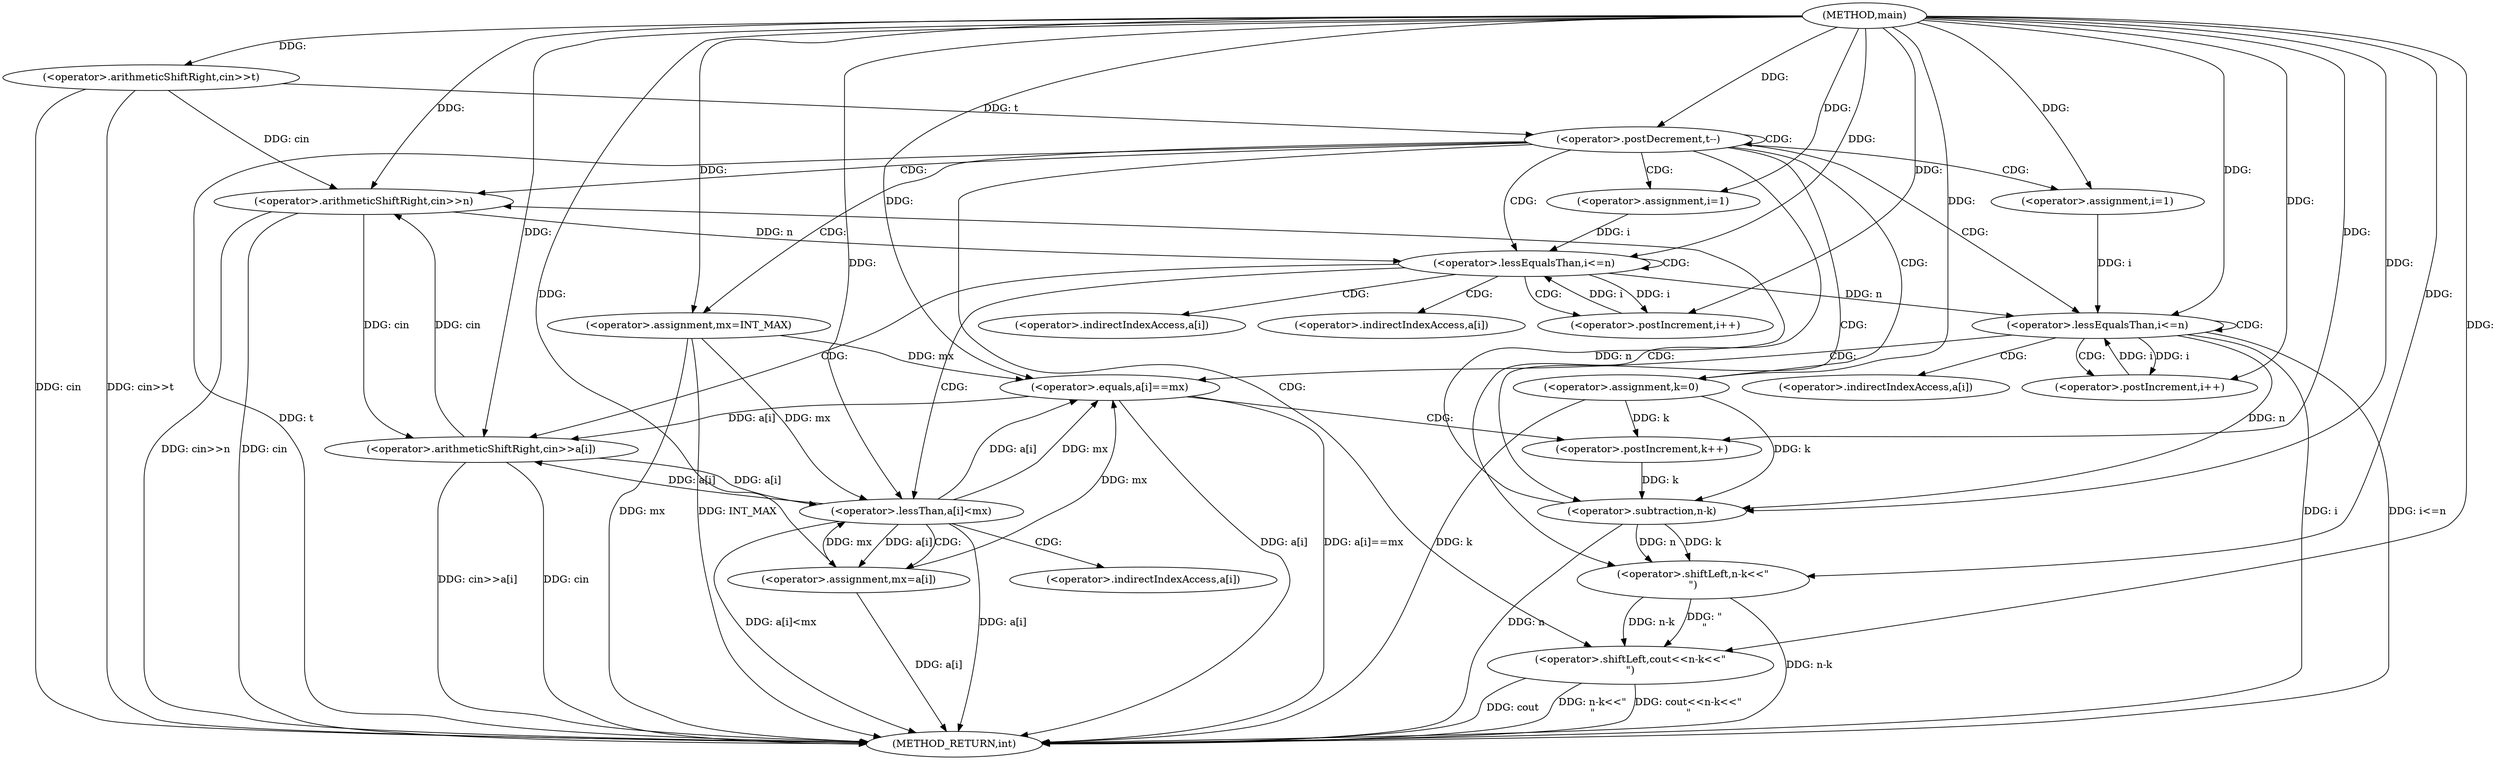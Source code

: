 digraph "main" {  
"1000102" [label = "(METHOD,main)" ]
"1000170" [label = "(METHOD_RETURN,int)" ]
"1000104" [label = "(<operator>.arithmeticShiftRight,cin>>t)" ]
"1000108" [label = "(<operator>.postDecrement,t--)" ]
"1000111" [label = "(<operator>.arithmeticShiftRight,cin>>n)" ]
"1000157" [label = "(<operator>.shiftLeft,cout<<n-k<<\"\n\")" ]
"1000164" [label = "(<operator>.assignment,k=0)" ]
"1000167" [label = "(<operator>.assignment,mx=INT_MAX)" ]
"1000115" [label = "(<operator>.assignment,i=1)" ]
"1000118" [label = "(<operator>.lessEqualsThan,i<=n)" ]
"1000121" [label = "(<operator>.postIncrement,i++)" ]
"1000141" [label = "(<operator>.assignment,i=1)" ]
"1000144" [label = "(<operator>.lessEqualsThan,i<=n)" ]
"1000147" [label = "(<operator>.postIncrement,i++)" ]
"1000124" [label = "(<operator>.arithmeticShiftRight,cin>>a[i])" ]
"1000150" [label = "(<operator>.equals,a[i]==mx)" ]
"1000155" [label = "(<operator>.postIncrement,k++)" ]
"1000159" [label = "(<operator>.shiftLeft,n-k<<\"\n\")" ]
"1000130" [label = "(<operator>.lessThan,a[i]<mx)" ]
"1000135" [label = "(<operator>.assignment,mx=a[i])" ]
"1000160" [label = "(<operator>.subtraction,n-k)" ]
"1000126" [label = "(<operator>.indirectIndexAccess,a[i])" ]
"1000151" [label = "(<operator>.indirectIndexAccess,a[i])" ]
"1000131" [label = "(<operator>.indirectIndexAccess,a[i])" ]
"1000137" [label = "(<operator>.indirectIndexAccess,a[i])" ]
  "1000104" -> "1000170"  [ label = "DDG: cin"] 
  "1000104" -> "1000170"  [ label = "DDG: cin>>t"] 
  "1000108" -> "1000170"  [ label = "DDG: t"] 
  "1000111" -> "1000170"  [ label = "DDG: cin"] 
  "1000111" -> "1000170"  [ label = "DDG: cin>>n"] 
  "1000144" -> "1000170"  [ label = "DDG: i"] 
  "1000144" -> "1000170"  [ label = "DDG: i<=n"] 
  "1000160" -> "1000170"  [ label = "DDG: n"] 
  "1000159" -> "1000170"  [ label = "DDG: n-k"] 
  "1000157" -> "1000170"  [ label = "DDG: n-k<<\"\n\""] 
  "1000157" -> "1000170"  [ label = "DDG: cout<<n-k<<\"\n\""] 
  "1000164" -> "1000170"  [ label = "DDG: k"] 
  "1000167" -> "1000170"  [ label = "DDG: mx"] 
  "1000150" -> "1000170"  [ label = "DDG: a[i]"] 
  "1000150" -> "1000170"  [ label = "DDG: a[i]==mx"] 
  "1000124" -> "1000170"  [ label = "DDG: cin"] 
  "1000124" -> "1000170"  [ label = "DDG: cin>>a[i]"] 
  "1000130" -> "1000170"  [ label = "DDG: a[i]"] 
  "1000130" -> "1000170"  [ label = "DDG: a[i]<mx"] 
  "1000135" -> "1000170"  [ label = "DDG: a[i]"] 
  "1000157" -> "1000170"  [ label = "DDG: cout"] 
  "1000167" -> "1000170"  [ label = "DDG: INT_MAX"] 
  "1000102" -> "1000104"  [ label = "DDG: "] 
  "1000104" -> "1000108"  [ label = "DDG: t"] 
  "1000102" -> "1000108"  [ label = "DDG: "] 
  "1000102" -> "1000164"  [ label = "DDG: "] 
  "1000102" -> "1000167"  [ label = "DDG: "] 
  "1000104" -> "1000111"  [ label = "DDG: cin"] 
  "1000124" -> "1000111"  [ label = "DDG: cin"] 
  "1000102" -> "1000111"  [ label = "DDG: "] 
  "1000160" -> "1000111"  [ label = "DDG: n"] 
  "1000102" -> "1000115"  [ label = "DDG: "] 
  "1000102" -> "1000141"  [ label = "DDG: "] 
  "1000102" -> "1000157"  [ label = "DDG: "] 
  "1000159" -> "1000157"  [ label = "DDG: \"\n\""] 
  "1000159" -> "1000157"  [ label = "DDG: n-k"] 
  "1000115" -> "1000118"  [ label = "DDG: i"] 
  "1000121" -> "1000118"  [ label = "DDG: i"] 
  "1000102" -> "1000118"  [ label = "DDG: "] 
  "1000111" -> "1000118"  [ label = "DDG: n"] 
  "1000118" -> "1000121"  [ label = "DDG: i"] 
  "1000102" -> "1000121"  [ label = "DDG: "] 
  "1000141" -> "1000144"  [ label = "DDG: i"] 
  "1000147" -> "1000144"  [ label = "DDG: i"] 
  "1000102" -> "1000144"  [ label = "DDG: "] 
  "1000118" -> "1000144"  [ label = "DDG: n"] 
  "1000144" -> "1000147"  [ label = "DDG: i"] 
  "1000102" -> "1000147"  [ label = "DDG: "] 
  "1000160" -> "1000159"  [ label = "DDG: k"] 
  "1000160" -> "1000159"  [ label = "DDG: n"] 
  "1000102" -> "1000159"  [ label = "DDG: "] 
  "1000111" -> "1000124"  [ label = "DDG: cin"] 
  "1000102" -> "1000124"  [ label = "DDG: "] 
  "1000150" -> "1000124"  [ label = "DDG: a[i]"] 
  "1000130" -> "1000124"  [ label = "DDG: a[i]"] 
  "1000130" -> "1000135"  [ label = "DDG: a[i]"] 
  "1000130" -> "1000150"  [ label = "DDG: a[i]"] 
  "1000167" -> "1000150"  [ label = "DDG: mx"] 
  "1000130" -> "1000150"  [ label = "DDG: mx"] 
  "1000135" -> "1000150"  [ label = "DDG: mx"] 
  "1000102" -> "1000150"  [ label = "DDG: "] 
  "1000164" -> "1000155"  [ label = "DDG: k"] 
  "1000102" -> "1000155"  [ label = "DDG: "] 
  "1000144" -> "1000160"  [ label = "DDG: n"] 
  "1000102" -> "1000160"  [ label = "DDG: "] 
  "1000164" -> "1000160"  [ label = "DDG: k"] 
  "1000155" -> "1000160"  [ label = "DDG: k"] 
  "1000124" -> "1000130"  [ label = "DDG: a[i]"] 
  "1000167" -> "1000130"  [ label = "DDG: mx"] 
  "1000135" -> "1000130"  [ label = "DDG: mx"] 
  "1000102" -> "1000130"  [ label = "DDG: "] 
  "1000102" -> "1000135"  [ label = "DDG: "] 
  "1000108" -> "1000164"  [ label = "CDG: "] 
  "1000108" -> "1000141"  [ label = "CDG: "] 
  "1000108" -> "1000118"  [ label = "CDG: "] 
  "1000108" -> "1000144"  [ label = "CDG: "] 
  "1000108" -> "1000157"  [ label = "CDG: "] 
  "1000108" -> "1000159"  [ label = "CDG: "] 
  "1000108" -> "1000167"  [ label = "CDG: "] 
  "1000108" -> "1000111"  [ label = "CDG: "] 
  "1000108" -> "1000160"  [ label = "CDG: "] 
  "1000108" -> "1000108"  [ label = "CDG: "] 
  "1000108" -> "1000115"  [ label = "CDG: "] 
  "1000118" -> "1000118"  [ label = "CDG: "] 
  "1000118" -> "1000121"  [ label = "CDG: "] 
  "1000118" -> "1000131"  [ label = "CDG: "] 
  "1000118" -> "1000126"  [ label = "CDG: "] 
  "1000118" -> "1000124"  [ label = "CDG: "] 
  "1000118" -> "1000130"  [ label = "CDG: "] 
  "1000144" -> "1000150"  [ label = "CDG: "] 
  "1000144" -> "1000144"  [ label = "CDG: "] 
  "1000144" -> "1000147"  [ label = "CDG: "] 
  "1000144" -> "1000151"  [ label = "CDG: "] 
  "1000150" -> "1000155"  [ label = "CDG: "] 
  "1000130" -> "1000135"  [ label = "CDG: "] 
  "1000130" -> "1000137"  [ label = "CDG: "] 
}
